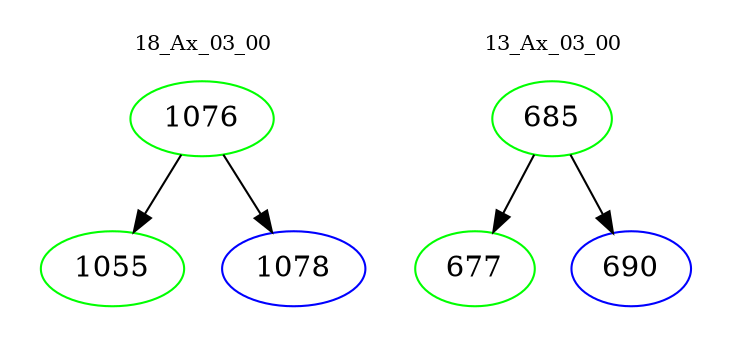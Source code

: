 digraph{
subgraph cluster_0 {
color = white
label = "18_Ax_03_00";
fontsize=10;
T0_1076 [label="1076", color="green"]
T0_1076 -> T0_1055 [color="black"]
T0_1055 [label="1055", color="green"]
T0_1076 -> T0_1078 [color="black"]
T0_1078 [label="1078", color="blue"]
}
subgraph cluster_1 {
color = white
label = "13_Ax_03_00";
fontsize=10;
T1_685 [label="685", color="green"]
T1_685 -> T1_677 [color="black"]
T1_677 [label="677", color="green"]
T1_685 -> T1_690 [color="black"]
T1_690 [label="690", color="blue"]
}
}
